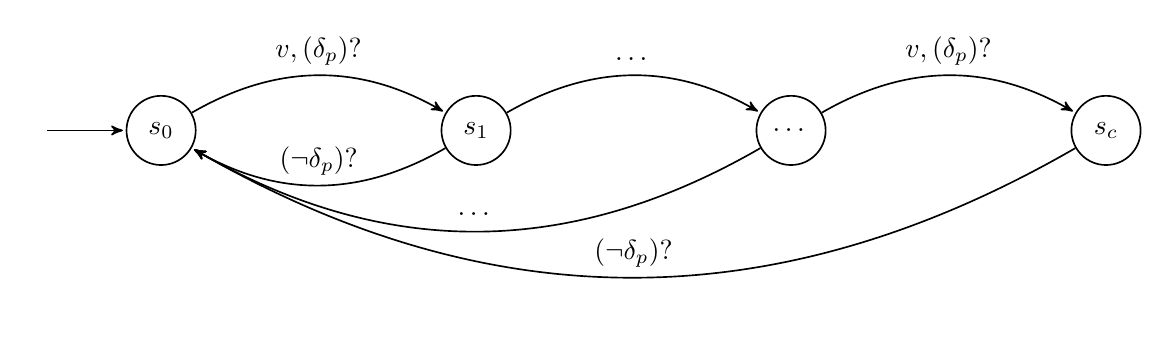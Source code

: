 \begin{tikzpicture}[->,>=stealth',shorten >=1pt,auto,node distance=4cm, semithick]
	\node(start) {};
	\node[state] (S0) [right=0cm and 1cm of start]{$s_0$};
	\node[state] (S1) [right of=S0] {$s_1$};
	\node[state] (Sd) [right of=S1] {$\dots$};
	\node[state] (Sc) [right of=Sd] {$s_c$};

	\path (start) edge node {} (S0);
	\path (S0) edge [bend left] node {$v, (\delta_p)?$} (S1);
	\path (S1) edge [bend left, above] node {$(\lnot\delta_p)?$} (S0);
	\path (S1) edge [bend left] node [above=.2em] {$\dots$} (Sd);
	\path (Sd) edge [bend left, above] node [above=.2em] {$\dots$} (S0);
	\path (Sd) edge [bend left, above] node {$v, (\delta_p)?$} (Sc);
	\path (Sc) edge [bend left, above] node {$(\lnot\delta_p)?$} (S0);
\end{tikzpicture}
